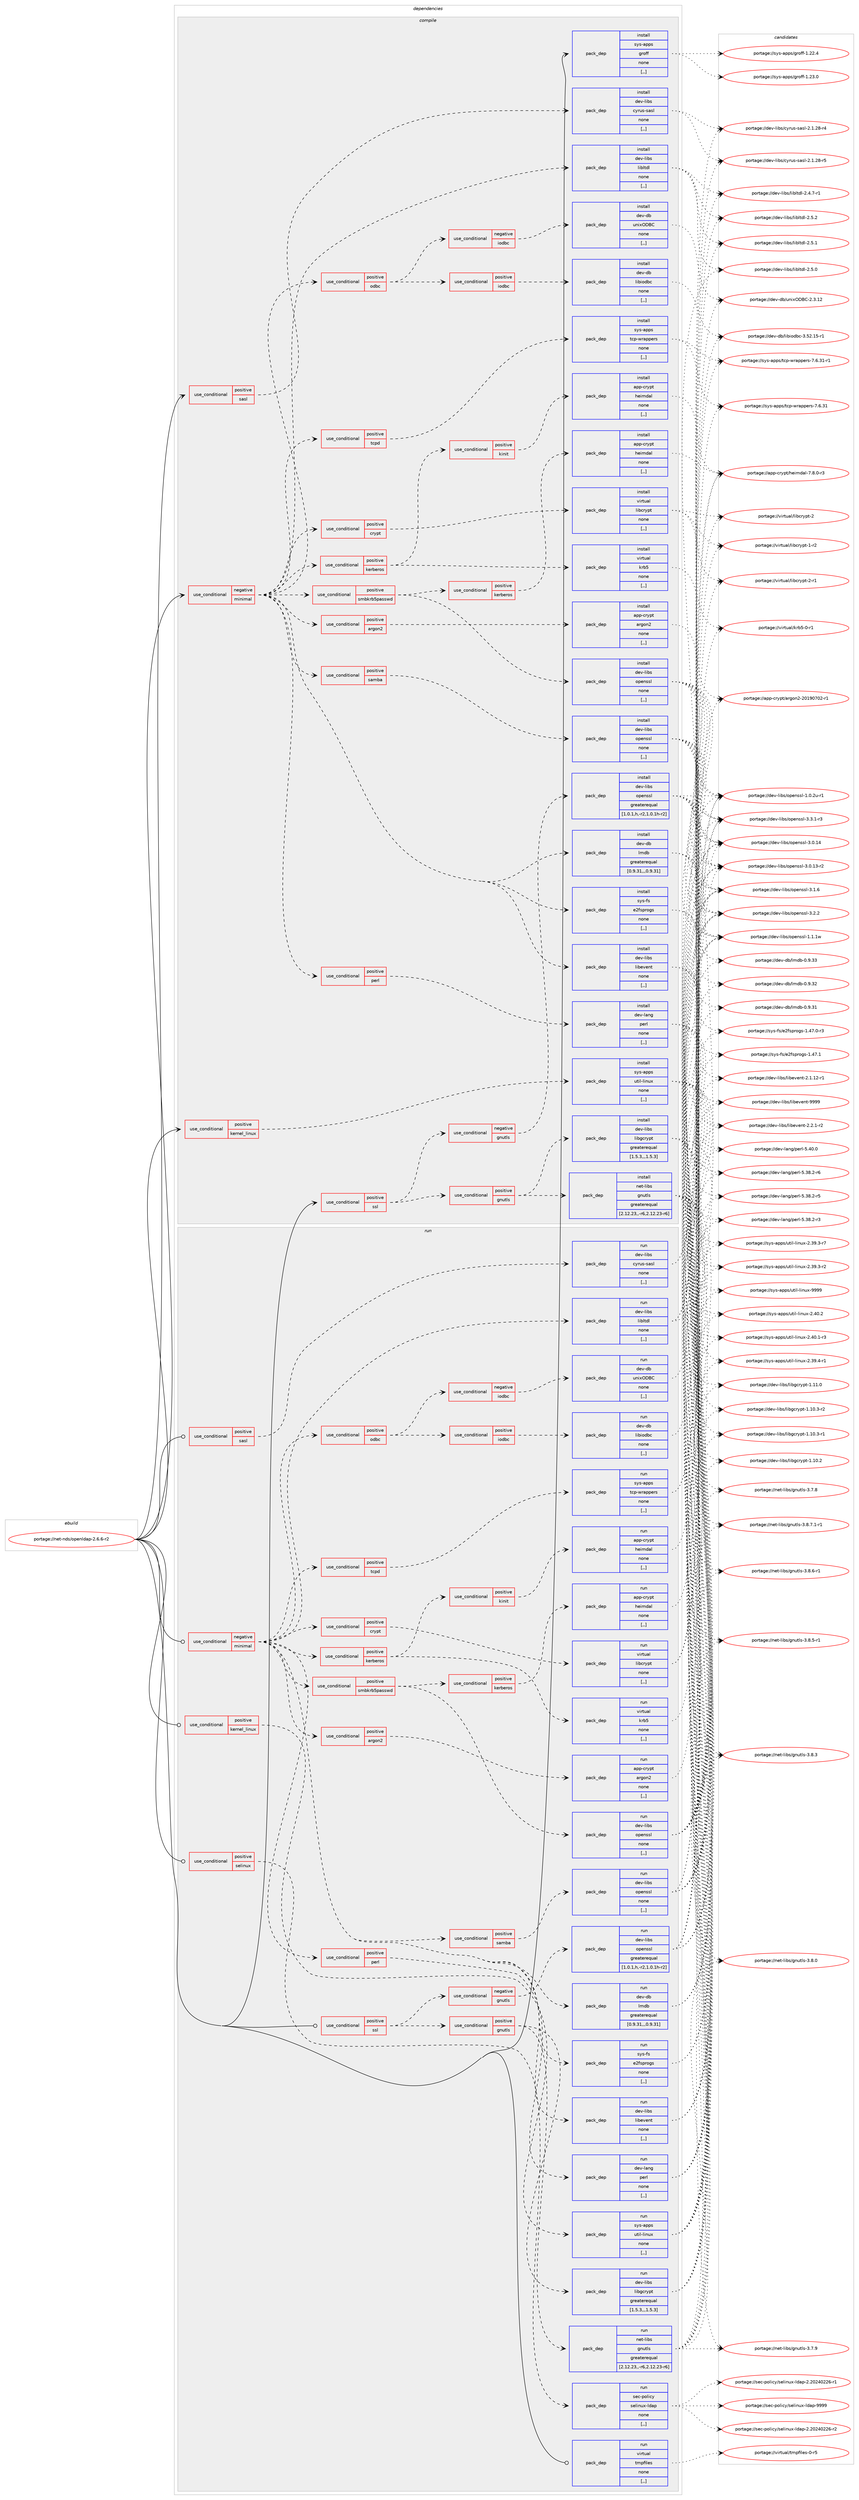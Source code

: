 digraph prolog {

# *************
# Graph options
# *************

newrank=true;
concentrate=true;
compound=true;
graph [rankdir=LR,fontname=Helvetica,fontsize=10,ranksep=1.5];#, ranksep=2.5, nodesep=0.2];
edge  [arrowhead=vee];
node  [fontname=Helvetica,fontsize=10];

# **********
# The ebuild
# **********

subgraph cluster_leftcol {
color=gray;
label=<<i>ebuild</i>>;
id [label="portage://net-nds/openldap-2.6.6-r2", color=red, width=4, href="../net-nds/openldap-2.6.6-r2.svg"];
}

# ****************
# The dependencies
# ****************

subgraph cluster_midcol {
color=gray;
label=<<i>dependencies</i>>;
subgraph cluster_compile {
fillcolor="#eeeeee";
style=filled;
label=<<i>compile</i>>;
subgraph cond4728 {
dependency12329 [label=<<TABLE BORDER="0" CELLBORDER="1" CELLSPACING="0" CELLPADDING="4"><TR><TD ROWSPAN="3" CELLPADDING="10">use_conditional</TD></TR><TR><TD>negative</TD></TR><TR><TD>minimal</TD></TR></TABLE>>, shape=none, color=red];
subgraph pack7561 {
dependency12330 [label=<<TABLE BORDER="0" CELLBORDER="1" CELLSPACING="0" CELLPADDING="4" WIDTH="220"><TR><TD ROWSPAN="6" CELLPADDING="30">pack_dep</TD></TR><TR><TD WIDTH="110">install</TD></TR><TR><TD>dev-libs</TD></TR><TR><TD>libevent</TD></TR><TR><TD>none</TD></TR><TR><TD>[,,]</TD></TR></TABLE>>, shape=none, color=blue];
}
dependency12329:e -> dependency12330:w [weight=20,style="dashed",arrowhead="vee"];
subgraph pack7562 {
dependency12331 [label=<<TABLE BORDER="0" CELLBORDER="1" CELLSPACING="0" CELLPADDING="4" WIDTH="220"><TR><TD ROWSPAN="6" CELLPADDING="30">pack_dep</TD></TR><TR><TD WIDTH="110">install</TD></TR><TR><TD>dev-libs</TD></TR><TR><TD>libltdl</TD></TR><TR><TD>none</TD></TR><TR><TD>[,,]</TD></TR></TABLE>>, shape=none, color=blue];
}
dependency12329:e -> dependency12331:w [weight=20,style="dashed",arrowhead="vee"];
subgraph pack7563 {
dependency12332 [label=<<TABLE BORDER="0" CELLBORDER="1" CELLSPACING="0" CELLPADDING="4" WIDTH="220"><TR><TD ROWSPAN="6" CELLPADDING="30">pack_dep</TD></TR><TR><TD WIDTH="110">install</TD></TR><TR><TD>sys-fs</TD></TR><TR><TD>e2fsprogs</TD></TR><TR><TD>none</TD></TR><TR><TD>[,,]</TD></TR></TABLE>>, shape=none, color=blue];
}
dependency12329:e -> dependency12332:w [weight=20,style="dashed",arrowhead="vee"];
subgraph pack7564 {
dependency12333 [label=<<TABLE BORDER="0" CELLBORDER="1" CELLSPACING="0" CELLPADDING="4" WIDTH="220"><TR><TD ROWSPAN="6" CELLPADDING="30">pack_dep</TD></TR><TR><TD WIDTH="110">install</TD></TR><TR><TD>dev-db</TD></TR><TR><TD>lmdb</TD></TR><TR><TD>greaterequal</TD></TR><TR><TD>[0.9.31,,,0.9.31]</TD></TR></TABLE>>, shape=none, color=blue];
}
dependency12329:e -> dependency12333:w [weight=20,style="dashed",arrowhead="vee"];
subgraph cond4729 {
dependency12334 [label=<<TABLE BORDER="0" CELLBORDER="1" CELLSPACING="0" CELLPADDING="4"><TR><TD ROWSPAN="3" CELLPADDING="10">use_conditional</TD></TR><TR><TD>positive</TD></TR><TR><TD>argon2</TD></TR></TABLE>>, shape=none, color=red];
subgraph pack7565 {
dependency12335 [label=<<TABLE BORDER="0" CELLBORDER="1" CELLSPACING="0" CELLPADDING="4" WIDTH="220"><TR><TD ROWSPAN="6" CELLPADDING="30">pack_dep</TD></TR><TR><TD WIDTH="110">install</TD></TR><TR><TD>app-crypt</TD></TR><TR><TD>argon2</TD></TR><TR><TD>none</TD></TR><TR><TD>[,,]</TD></TR></TABLE>>, shape=none, color=blue];
}
dependency12334:e -> dependency12335:w [weight=20,style="dashed",arrowhead="vee"];
}
dependency12329:e -> dependency12334:w [weight=20,style="dashed",arrowhead="vee"];
subgraph cond4730 {
dependency12336 [label=<<TABLE BORDER="0" CELLBORDER="1" CELLSPACING="0" CELLPADDING="4"><TR><TD ROWSPAN="3" CELLPADDING="10">use_conditional</TD></TR><TR><TD>positive</TD></TR><TR><TD>crypt</TD></TR></TABLE>>, shape=none, color=red];
subgraph pack7566 {
dependency12337 [label=<<TABLE BORDER="0" CELLBORDER="1" CELLSPACING="0" CELLPADDING="4" WIDTH="220"><TR><TD ROWSPAN="6" CELLPADDING="30">pack_dep</TD></TR><TR><TD WIDTH="110">install</TD></TR><TR><TD>virtual</TD></TR><TR><TD>libcrypt</TD></TR><TR><TD>none</TD></TR><TR><TD>[,,]</TD></TR></TABLE>>, shape=none, color=blue];
}
dependency12336:e -> dependency12337:w [weight=20,style="dashed",arrowhead="vee"];
}
dependency12329:e -> dependency12336:w [weight=20,style="dashed",arrowhead="vee"];
subgraph cond4731 {
dependency12338 [label=<<TABLE BORDER="0" CELLBORDER="1" CELLSPACING="0" CELLPADDING="4"><TR><TD ROWSPAN="3" CELLPADDING="10">use_conditional</TD></TR><TR><TD>positive</TD></TR><TR><TD>tcpd</TD></TR></TABLE>>, shape=none, color=red];
subgraph pack7567 {
dependency12339 [label=<<TABLE BORDER="0" CELLBORDER="1" CELLSPACING="0" CELLPADDING="4" WIDTH="220"><TR><TD ROWSPAN="6" CELLPADDING="30">pack_dep</TD></TR><TR><TD WIDTH="110">install</TD></TR><TR><TD>sys-apps</TD></TR><TR><TD>tcp-wrappers</TD></TR><TR><TD>none</TD></TR><TR><TD>[,,]</TD></TR></TABLE>>, shape=none, color=blue];
}
dependency12338:e -> dependency12339:w [weight=20,style="dashed",arrowhead="vee"];
}
dependency12329:e -> dependency12338:w [weight=20,style="dashed",arrowhead="vee"];
subgraph cond4732 {
dependency12340 [label=<<TABLE BORDER="0" CELLBORDER="1" CELLSPACING="0" CELLPADDING="4"><TR><TD ROWSPAN="3" CELLPADDING="10">use_conditional</TD></TR><TR><TD>positive</TD></TR><TR><TD>odbc</TD></TR></TABLE>>, shape=none, color=red];
subgraph cond4733 {
dependency12341 [label=<<TABLE BORDER="0" CELLBORDER="1" CELLSPACING="0" CELLPADDING="4"><TR><TD ROWSPAN="3" CELLPADDING="10">use_conditional</TD></TR><TR><TD>negative</TD></TR><TR><TD>iodbc</TD></TR></TABLE>>, shape=none, color=red];
subgraph pack7568 {
dependency12342 [label=<<TABLE BORDER="0" CELLBORDER="1" CELLSPACING="0" CELLPADDING="4" WIDTH="220"><TR><TD ROWSPAN="6" CELLPADDING="30">pack_dep</TD></TR><TR><TD WIDTH="110">install</TD></TR><TR><TD>dev-db</TD></TR><TR><TD>unixODBC</TD></TR><TR><TD>none</TD></TR><TR><TD>[,,]</TD></TR></TABLE>>, shape=none, color=blue];
}
dependency12341:e -> dependency12342:w [weight=20,style="dashed",arrowhead="vee"];
}
dependency12340:e -> dependency12341:w [weight=20,style="dashed",arrowhead="vee"];
subgraph cond4734 {
dependency12343 [label=<<TABLE BORDER="0" CELLBORDER="1" CELLSPACING="0" CELLPADDING="4"><TR><TD ROWSPAN="3" CELLPADDING="10">use_conditional</TD></TR><TR><TD>positive</TD></TR><TR><TD>iodbc</TD></TR></TABLE>>, shape=none, color=red];
subgraph pack7569 {
dependency12344 [label=<<TABLE BORDER="0" CELLBORDER="1" CELLSPACING="0" CELLPADDING="4" WIDTH="220"><TR><TD ROWSPAN="6" CELLPADDING="30">pack_dep</TD></TR><TR><TD WIDTH="110">install</TD></TR><TR><TD>dev-db</TD></TR><TR><TD>libiodbc</TD></TR><TR><TD>none</TD></TR><TR><TD>[,,]</TD></TR></TABLE>>, shape=none, color=blue];
}
dependency12343:e -> dependency12344:w [weight=20,style="dashed",arrowhead="vee"];
}
dependency12340:e -> dependency12343:w [weight=20,style="dashed",arrowhead="vee"];
}
dependency12329:e -> dependency12340:w [weight=20,style="dashed",arrowhead="vee"];
subgraph cond4735 {
dependency12345 [label=<<TABLE BORDER="0" CELLBORDER="1" CELLSPACING="0" CELLPADDING="4"><TR><TD ROWSPAN="3" CELLPADDING="10">use_conditional</TD></TR><TR><TD>positive</TD></TR><TR><TD>perl</TD></TR></TABLE>>, shape=none, color=red];
subgraph pack7570 {
dependency12346 [label=<<TABLE BORDER="0" CELLBORDER="1" CELLSPACING="0" CELLPADDING="4" WIDTH="220"><TR><TD ROWSPAN="6" CELLPADDING="30">pack_dep</TD></TR><TR><TD WIDTH="110">install</TD></TR><TR><TD>dev-lang</TD></TR><TR><TD>perl</TD></TR><TR><TD>none</TD></TR><TR><TD>[,,]</TD></TR></TABLE>>, shape=none, color=blue];
}
dependency12345:e -> dependency12346:w [weight=20,style="dashed",arrowhead="vee"];
}
dependency12329:e -> dependency12345:w [weight=20,style="dashed",arrowhead="vee"];
subgraph cond4736 {
dependency12347 [label=<<TABLE BORDER="0" CELLBORDER="1" CELLSPACING="0" CELLPADDING="4"><TR><TD ROWSPAN="3" CELLPADDING="10">use_conditional</TD></TR><TR><TD>positive</TD></TR><TR><TD>samba</TD></TR></TABLE>>, shape=none, color=red];
subgraph pack7571 {
dependency12348 [label=<<TABLE BORDER="0" CELLBORDER="1" CELLSPACING="0" CELLPADDING="4" WIDTH="220"><TR><TD ROWSPAN="6" CELLPADDING="30">pack_dep</TD></TR><TR><TD WIDTH="110">install</TD></TR><TR><TD>dev-libs</TD></TR><TR><TD>openssl</TD></TR><TR><TD>none</TD></TR><TR><TD>[,,]</TD></TR></TABLE>>, shape=none, color=blue];
}
dependency12347:e -> dependency12348:w [weight=20,style="dashed",arrowhead="vee"];
}
dependency12329:e -> dependency12347:w [weight=20,style="dashed",arrowhead="vee"];
subgraph cond4737 {
dependency12349 [label=<<TABLE BORDER="0" CELLBORDER="1" CELLSPACING="0" CELLPADDING="4"><TR><TD ROWSPAN="3" CELLPADDING="10">use_conditional</TD></TR><TR><TD>positive</TD></TR><TR><TD>smbkrb5passwd</TD></TR></TABLE>>, shape=none, color=red];
subgraph pack7572 {
dependency12350 [label=<<TABLE BORDER="0" CELLBORDER="1" CELLSPACING="0" CELLPADDING="4" WIDTH="220"><TR><TD ROWSPAN="6" CELLPADDING="30">pack_dep</TD></TR><TR><TD WIDTH="110">install</TD></TR><TR><TD>dev-libs</TD></TR><TR><TD>openssl</TD></TR><TR><TD>none</TD></TR><TR><TD>[,,]</TD></TR></TABLE>>, shape=none, color=blue];
}
dependency12349:e -> dependency12350:w [weight=20,style="dashed",arrowhead="vee"];
subgraph cond4738 {
dependency12351 [label=<<TABLE BORDER="0" CELLBORDER="1" CELLSPACING="0" CELLPADDING="4"><TR><TD ROWSPAN="3" CELLPADDING="10">use_conditional</TD></TR><TR><TD>positive</TD></TR><TR><TD>kerberos</TD></TR></TABLE>>, shape=none, color=red];
subgraph pack7573 {
dependency12352 [label=<<TABLE BORDER="0" CELLBORDER="1" CELLSPACING="0" CELLPADDING="4" WIDTH="220"><TR><TD ROWSPAN="6" CELLPADDING="30">pack_dep</TD></TR><TR><TD WIDTH="110">install</TD></TR><TR><TD>app-crypt</TD></TR><TR><TD>heimdal</TD></TR><TR><TD>none</TD></TR><TR><TD>[,,]</TD></TR></TABLE>>, shape=none, color=blue];
}
dependency12351:e -> dependency12352:w [weight=20,style="dashed",arrowhead="vee"];
}
dependency12349:e -> dependency12351:w [weight=20,style="dashed",arrowhead="vee"];
}
dependency12329:e -> dependency12349:w [weight=20,style="dashed",arrowhead="vee"];
subgraph cond4739 {
dependency12353 [label=<<TABLE BORDER="0" CELLBORDER="1" CELLSPACING="0" CELLPADDING="4"><TR><TD ROWSPAN="3" CELLPADDING="10">use_conditional</TD></TR><TR><TD>positive</TD></TR><TR><TD>kerberos</TD></TR></TABLE>>, shape=none, color=red];
subgraph pack7574 {
dependency12354 [label=<<TABLE BORDER="0" CELLBORDER="1" CELLSPACING="0" CELLPADDING="4" WIDTH="220"><TR><TD ROWSPAN="6" CELLPADDING="30">pack_dep</TD></TR><TR><TD WIDTH="110">install</TD></TR><TR><TD>virtual</TD></TR><TR><TD>krb5</TD></TR><TR><TD>none</TD></TR><TR><TD>[,,]</TD></TR></TABLE>>, shape=none, color=blue];
}
dependency12353:e -> dependency12354:w [weight=20,style="dashed",arrowhead="vee"];
subgraph cond4740 {
dependency12355 [label=<<TABLE BORDER="0" CELLBORDER="1" CELLSPACING="0" CELLPADDING="4"><TR><TD ROWSPAN="3" CELLPADDING="10">use_conditional</TD></TR><TR><TD>positive</TD></TR><TR><TD>kinit</TD></TR></TABLE>>, shape=none, color=red];
subgraph pack7575 {
dependency12356 [label=<<TABLE BORDER="0" CELLBORDER="1" CELLSPACING="0" CELLPADDING="4" WIDTH="220"><TR><TD ROWSPAN="6" CELLPADDING="30">pack_dep</TD></TR><TR><TD WIDTH="110">install</TD></TR><TR><TD>app-crypt</TD></TR><TR><TD>heimdal</TD></TR><TR><TD>none</TD></TR><TR><TD>[,,]</TD></TR></TABLE>>, shape=none, color=blue];
}
dependency12355:e -> dependency12356:w [weight=20,style="dashed",arrowhead="vee"];
}
dependency12353:e -> dependency12355:w [weight=20,style="dashed",arrowhead="vee"];
}
dependency12329:e -> dependency12353:w [weight=20,style="dashed",arrowhead="vee"];
}
id:e -> dependency12329:w [weight=20,style="solid",arrowhead="vee"];
subgraph cond4741 {
dependency12357 [label=<<TABLE BORDER="0" CELLBORDER="1" CELLSPACING="0" CELLPADDING="4"><TR><TD ROWSPAN="3" CELLPADDING="10">use_conditional</TD></TR><TR><TD>positive</TD></TR><TR><TD>kernel_linux</TD></TR></TABLE>>, shape=none, color=red];
subgraph pack7576 {
dependency12358 [label=<<TABLE BORDER="0" CELLBORDER="1" CELLSPACING="0" CELLPADDING="4" WIDTH="220"><TR><TD ROWSPAN="6" CELLPADDING="30">pack_dep</TD></TR><TR><TD WIDTH="110">install</TD></TR><TR><TD>sys-apps</TD></TR><TR><TD>util-linux</TD></TR><TR><TD>none</TD></TR><TR><TD>[,,]</TD></TR></TABLE>>, shape=none, color=blue];
}
dependency12357:e -> dependency12358:w [weight=20,style="dashed",arrowhead="vee"];
}
id:e -> dependency12357:w [weight=20,style="solid",arrowhead="vee"];
subgraph cond4742 {
dependency12359 [label=<<TABLE BORDER="0" CELLBORDER="1" CELLSPACING="0" CELLPADDING="4"><TR><TD ROWSPAN="3" CELLPADDING="10">use_conditional</TD></TR><TR><TD>positive</TD></TR><TR><TD>sasl</TD></TR></TABLE>>, shape=none, color=red];
subgraph pack7577 {
dependency12360 [label=<<TABLE BORDER="0" CELLBORDER="1" CELLSPACING="0" CELLPADDING="4" WIDTH="220"><TR><TD ROWSPAN="6" CELLPADDING="30">pack_dep</TD></TR><TR><TD WIDTH="110">install</TD></TR><TR><TD>dev-libs</TD></TR><TR><TD>cyrus-sasl</TD></TR><TR><TD>none</TD></TR><TR><TD>[,,]</TD></TR></TABLE>>, shape=none, color=blue];
}
dependency12359:e -> dependency12360:w [weight=20,style="dashed",arrowhead="vee"];
}
id:e -> dependency12359:w [weight=20,style="solid",arrowhead="vee"];
subgraph cond4743 {
dependency12361 [label=<<TABLE BORDER="0" CELLBORDER="1" CELLSPACING="0" CELLPADDING="4"><TR><TD ROWSPAN="3" CELLPADDING="10">use_conditional</TD></TR><TR><TD>positive</TD></TR><TR><TD>ssl</TD></TR></TABLE>>, shape=none, color=red];
subgraph cond4744 {
dependency12362 [label=<<TABLE BORDER="0" CELLBORDER="1" CELLSPACING="0" CELLPADDING="4"><TR><TD ROWSPAN="3" CELLPADDING="10">use_conditional</TD></TR><TR><TD>negative</TD></TR><TR><TD>gnutls</TD></TR></TABLE>>, shape=none, color=red];
subgraph pack7578 {
dependency12363 [label=<<TABLE BORDER="0" CELLBORDER="1" CELLSPACING="0" CELLPADDING="4" WIDTH="220"><TR><TD ROWSPAN="6" CELLPADDING="30">pack_dep</TD></TR><TR><TD WIDTH="110">install</TD></TR><TR><TD>dev-libs</TD></TR><TR><TD>openssl</TD></TR><TR><TD>greaterequal</TD></TR><TR><TD>[1.0.1,h,-r2,1.0.1h-r2]</TD></TR></TABLE>>, shape=none, color=blue];
}
dependency12362:e -> dependency12363:w [weight=20,style="dashed",arrowhead="vee"];
}
dependency12361:e -> dependency12362:w [weight=20,style="dashed",arrowhead="vee"];
subgraph cond4745 {
dependency12364 [label=<<TABLE BORDER="0" CELLBORDER="1" CELLSPACING="0" CELLPADDING="4"><TR><TD ROWSPAN="3" CELLPADDING="10">use_conditional</TD></TR><TR><TD>positive</TD></TR><TR><TD>gnutls</TD></TR></TABLE>>, shape=none, color=red];
subgraph pack7579 {
dependency12365 [label=<<TABLE BORDER="0" CELLBORDER="1" CELLSPACING="0" CELLPADDING="4" WIDTH="220"><TR><TD ROWSPAN="6" CELLPADDING="30">pack_dep</TD></TR><TR><TD WIDTH="110">install</TD></TR><TR><TD>net-libs</TD></TR><TR><TD>gnutls</TD></TR><TR><TD>greaterequal</TD></TR><TR><TD>[2.12.23,,-r6,2.12.23-r6]</TD></TR></TABLE>>, shape=none, color=blue];
}
dependency12364:e -> dependency12365:w [weight=20,style="dashed",arrowhead="vee"];
subgraph pack7580 {
dependency12366 [label=<<TABLE BORDER="0" CELLBORDER="1" CELLSPACING="0" CELLPADDING="4" WIDTH="220"><TR><TD ROWSPAN="6" CELLPADDING="30">pack_dep</TD></TR><TR><TD WIDTH="110">install</TD></TR><TR><TD>dev-libs</TD></TR><TR><TD>libgcrypt</TD></TR><TR><TD>greaterequal</TD></TR><TR><TD>[1.5.3,,,1.5.3]</TD></TR></TABLE>>, shape=none, color=blue];
}
dependency12364:e -> dependency12366:w [weight=20,style="dashed",arrowhead="vee"];
}
dependency12361:e -> dependency12364:w [weight=20,style="dashed",arrowhead="vee"];
}
id:e -> dependency12361:w [weight=20,style="solid",arrowhead="vee"];
subgraph pack7581 {
dependency12367 [label=<<TABLE BORDER="0" CELLBORDER="1" CELLSPACING="0" CELLPADDING="4" WIDTH="220"><TR><TD ROWSPAN="6" CELLPADDING="30">pack_dep</TD></TR><TR><TD WIDTH="110">install</TD></TR><TR><TD>sys-apps</TD></TR><TR><TD>groff</TD></TR><TR><TD>none</TD></TR><TR><TD>[,,]</TD></TR></TABLE>>, shape=none, color=blue];
}
id:e -> dependency12367:w [weight=20,style="solid",arrowhead="vee"];
}
subgraph cluster_compileandrun {
fillcolor="#eeeeee";
style=filled;
label=<<i>compile and run</i>>;
}
subgraph cluster_run {
fillcolor="#eeeeee";
style=filled;
label=<<i>run</i>>;
subgraph cond4746 {
dependency12368 [label=<<TABLE BORDER="0" CELLBORDER="1" CELLSPACING="0" CELLPADDING="4"><TR><TD ROWSPAN="3" CELLPADDING="10">use_conditional</TD></TR><TR><TD>negative</TD></TR><TR><TD>minimal</TD></TR></TABLE>>, shape=none, color=red];
subgraph pack7582 {
dependency12369 [label=<<TABLE BORDER="0" CELLBORDER="1" CELLSPACING="0" CELLPADDING="4" WIDTH="220"><TR><TD ROWSPAN="6" CELLPADDING="30">pack_dep</TD></TR><TR><TD WIDTH="110">run</TD></TR><TR><TD>dev-libs</TD></TR><TR><TD>libevent</TD></TR><TR><TD>none</TD></TR><TR><TD>[,,]</TD></TR></TABLE>>, shape=none, color=blue];
}
dependency12368:e -> dependency12369:w [weight=20,style="dashed",arrowhead="vee"];
subgraph pack7583 {
dependency12370 [label=<<TABLE BORDER="0" CELLBORDER="1" CELLSPACING="0" CELLPADDING="4" WIDTH="220"><TR><TD ROWSPAN="6" CELLPADDING="30">pack_dep</TD></TR><TR><TD WIDTH="110">run</TD></TR><TR><TD>dev-libs</TD></TR><TR><TD>libltdl</TD></TR><TR><TD>none</TD></TR><TR><TD>[,,]</TD></TR></TABLE>>, shape=none, color=blue];
}
dependency12368:e -> dependency12370:w [weight=20,style="dashed",arrowhead="vee"];
subgraph pack7584 {
dependency12371 [label=<<TABLE BORDER="0" CELLBORDER="1" CELLSPACING="0" CELLPADDING="4" WIDTH="220"><TR><TD ROWSPAN="6" CELLPADDING="30">pack_dep</TD></TR><TR><TD WIDTH="110">run</TD></TR><TR><TD>sys-fs</TD></TR><TR><TD>e2fsprogs</TD></TR><TR><TD>none</TD></TR><TR><TD>[,,]</TD></TR></TABLE>>, shape=none, color=blue];
}
dependency12368:e -> dependency12371:w [weight=20,style="dashed",arrowhead="vee"];
subgraph pack7585 {
dependency12372 [label=<<TABLE BORDER="0" CELLBORDER="1" CELLSPACING="0" CELLPADDING="4" WIDTH="220"><TR><TD ROWSPAN="6" CELLPADDING="30">pack_dep</TD></TR><TR><TD WIDTH="110">run</TD></TR><TR><TD>dev-db</TD></TR><TR><TD>lmdb</TD></TR><TR><TD>greaterequal</TD></TR><TR><TD>[0.9.31,,,0.9.31]</TD></TR></TABLE>>, shape=none, color=blue];
}
dependency12368:e -> dependency12372:w [weight=20,style="dashed",arrowhead="vee"];
subgraph cond4747 {
dependency12373 [label=<<TABLE BORDER="0" CELLBORDER="1" CELLSPACING="0" CELLPADDING="4"><TR><TD ROWSPAN="3" CELLPADDING="10">use_conditional</TD></TR><TR><TD>positive</TD></TR><TR><TD>argon2</TD></TR></TABLE>>, shape=none, color=red];
subgraph pack7586 {
dependency12374 [label=<<TABLE BORDER="0" CELLBORDER="1" CELLSPACING="0" CELLPADDING="4" WIDTH="220"><TR><TD ROWSPAN="6" CELLPADDING="30">pack_dep</TD></TR><TR><TD WIDTH="110">run</TD></TR><TR><TD>app-crypt</TD></TR><TR><TD>argon2</TD></TR><TR><TD>none</TD></TR><TR><TD>[,,]</TD></TR></TABLE>>, shape=none, color=blue];
}
dependency12373:e -> dependency12374:w [weight=20,style="dashed",arrowhead="vee"];
}
dependency12368:e -> dependency12373:w [weight=20,style="dashed",arrowhead="vee"];
subgraph cond4748 {
dependency12375 [label=<<TABLE BORDER="0" CELLBORDER="1" CELLSPACING="0" CELLPADDING="4"><TR><TD ROWSPAN="3" CELLPADDING="10">use_conditional</TD></TR><TR><TD>positive</TD></TR><TR><TD>crypt</TD></TR></TABLE>>, shape=none, color=red];
subgraph pack7587 {
dependency12376 [label=<<TABLE BORDER="0" CELLBORDER="1" CELLSPACING="0" CELLPADDING="4" WIDTH="220"><TR><TD ROWSPAN="6" CELLPADDING="30">pack_dep</TD></TR><TR><TD WIDTH="110">run</TD></TR><TR><TD>virtual</TD></TR><TR><TD>libcrypt</TD></TR><TR><TD>none</TD></TR><TR><TD>[,,]</TD></TR></TABLE>>, shape=none, color=blue];
}
dependency12375:e -> dependency12376:w [weight=20,style="dashed",arrowhead="vee"];
}
dependency12368:e -> dependency12375:w [weight=20,style="dashed",arrowhead="vee"];
subgraph cond4749 {
dependency12377 [label=<<TABLE BORDER="0" CELLBORDER="1" CELLSPACING="0" CELLPADDING="4"><TR><TD ROWSPAN="3" CELLPADDING="10">use_conditional</TD></TR><TR><TD>positive</TD></TR><TR><TD>tcpd</TD></TR></TABLE>>, shape=none, color=red];
subgraph pack7588 {
dependency12378 [label=<<TABLE BORDER="0" CELLBORDER="1" CELLSPACING="0" CELLPADDING="4" WIDTH="220"><TR><TD ROWSPAN="6" CELLPADDING="30">pack_dep</TD></TR><TR><TD WIDTH="110">run</TD></TR><TR><TD>sys-apps</TD></TR><TR><TD>tcp-wrappers</TD></TR><TR><TD>none</TD></TR><TR><TD>[,,]</TD></TR></TABLE>>, shape=none, color=blue];
}
dependency12377:e -> dependency12378:w [weight=20,style="dashed",arrowhead="vee"];
}
dependency12368:e -> dependency12377:w [weight=20,style="dashed",arrowhead="vee"];
subgraph cond4750 {
dependency12379 [label=<<TABLE BORDER="0" CELLBORDER="1" CELLSPACING="0" CELLPADDING="4"><TR><TD ROWSPAN="3" CELLPADDING="10">use_conditional</TD></TR><TR><TD>positive</TD></TR><TR><TD>odbc</TD></TR></TABLE>>, shape=none, color=red];
subgraph cond4751 {
dependency12380 [label=<<TABLE BORDER="0" CELLBORDER="1" CELLSPACING="0" CELLPADDING="4"><TR><TD ROWSPAN="3" CELLPADDING="10">use_conditional</TD></TR><TR><TD>negative</TD></TR><TR><TD>iodbc</TD></TR></TABLE>>, shape=none, color=red];
subgraph pack7589 {
dependency12381 [label=<<TABLE BORDER="0" CELLBORDER="1" CELLSPACING="0" CELLPADDING="4" WIDTH="220"><TR><TD ROWSPAN="6" CELLPADDING="30">pack_dep</TD></TR><TR><TD WIDTH="110">run</TD></TR><TR><TD>dev-db</TD></TR><TR><TD>unixODBC</TD></TR><TR><TD>none</TD></TR><TR><TD>[,,]</TD></TR></TABLE>>, shape=none, color=blue];
}
dependency12380:e -> dependency12381:w [weight=20,style="dashed",arrowhead="vee"];
}
dependency12379:e -> dependency12380:w [weight=20,style="dashed",arrowhead="vee"];
subgraph cond4752 {
dependency12382 [label=<<TABLE BORDER="0" CELLBORDER="1" CELLSPACING="0" CELLPADDING="4"><TR><TD ROWSPAN="3" CELLPADDING="10">use_conditional</TD></TR><TR><TD>positive</TD></TR><TR><TD>iodbc</TD></TR></TABLE>>, shape=none, color=red];
subgraph pack7590 {
dependency12383 [label=<<TABLE BORDER="0" CELLBORDER="1" CELLSPACING="0" CELLPADDING="4" WIDTH="220"><TR><TD ROWSPAN="6" CELLPADDING="30">pack_dep</TD></TR><TR><TD WIDTH="110">run</TD></TR><TR><TD>dev-db</TD></TR><TR><TD>libiodbc</TD></TR><TR><TD>none</TD></TR><TR><TD>[,,]</TD></TR></TABLE>>, shape=none, color=blue];
}
dependency12382:e -> dependency12383:w [weight=20,style="dashed",arrowhead="vee"];
}
dependency12379:e -> dependency12382:w [weight=20,style="dashed",arrowhead="vee"];
}
dependency12368:e -> dependency12379:w [weight=20,style="dashed",arrowhead="vee"];
subgraph cond4753 {
dependency12384 [label=<<TABLE BORDER="0" CELLBORDER="1" CELLSPACING="0" CELLPADDING="4"><TR><TD ROWSPAN="3" CELLPADDING="10">use_conditional</TD></TR><TR><TD>positive</TD></TR><TR><TD>perl</TD></TR></TABLE>>, shape=none, color=red];
subgraph pack7591 {
dependency12385 [label=<<TABLE BORDER="0" CELLBORDER="1" CELLSPACING="0" CELLPADDING="4" WIDTH="220"><TR><TD ROWSPAN="6" CELLPADDING="30">pack_dep</TD></TR><TR><TD WIDTH="110">run</TD></TR><TR><TD>dev-lang</TD></TR><TR><TD>perl</TD></TR><TR><TD>none</TD></TR><TR><TD>[,,]</TD></TR></TABLE>>, shape=none, color=blue];
}
dependency12384:e -> dependency12385:w [weight=20,style="dashed",arrowhead="vee"];
}
dependency12368:e -> dependency12384:w [weight=20,style="dashed",arrowhead="vee"];
subgraph cond4754 {
dependency12386 [label=<<TABLE BORDER="0" CELLBORDER="1" CELLSPACING="0" CELLPADDING="4"><TR><TD ROWSPAN="3" CELLPADDING="10">use_conditional</TD></TR><TR><TD>positive</TD></TR><TR><TD>samba</TD></TR></TABLE>>, shape=none, color=red];
subgraph pack7592 {
dependency12387 [label=<<TABLE BORDER="0" CELLBORDER="1" CELLSPACING="0" CELLPADDING="4" WIDTH="220"><TR><TD ROWSPAN="6" CELLPADDING="30">pack_dep</TD></TR><TR><TD WIDTH="110">run</TD></TR><TR><TD>dev-libs</TD></TR><TR><TD>openssl</TD></TR><TR><TD>none</TD></TR><TR><TD>[,,]</TD></TR></TABLE>>, shape=none, color=blue];
}
dependency12386:e -> dependency12387:w [weight=20,style="dashed",arrowhead="vee"];
}
dependency12368:e -> dependency12386:w [weight=20,style="dashed",arrowhead="vee"];
subgraph cond4755 {
dependency12388 [label=<<TABLE BORDER="0" CELLBORDER="1" CELLSPACING="0" CELLPADDING="4"><TR><TD ROWSPAN="3" CELLPADDING="10">use_conditional</TD></TR><TR><TD>positive</TD></TR><TR><TD>smbkrb5passwd</TD></TR></TABLE>>, shape=none, color=red];
subgraph pack7593 {
dependency12389 [label=<<TABLE BORDER="0" CELLBORDER="1" CELLSPACING="0" CELLPADDING="4" WIDTH="220"><TR><TD ROWSPAN="6" CELLPADDING="30">pack_dep</TD></TR><TR><TD WIDTH="110">run</TD></TR><TR><TD>dev-libs</TD></TR><TR><TD>openssl</TD></TR><TR><TD>none</TD></TR><TR><TD>[,,]</TD></TR></TABLE>>, shape=none, color=blue];
}
dependency12388:e -> dependency12389:w [weight=20,style="dashed",arrowhead="vee"];
subgraph cond4756 {
dependency12390 [label=<<TABLE BORDER="0" CELLBORDER="1" CELLSPACING="0" CELLPADDING="4"><TR><TD ROWSPAN="3" CELLPADDING="10">use_conditional</TD></TR><TR><TD>positive</TD></TR><TR><TD>kerberos</TD></TR></TABLE>>, shape=none, color=red];
subgraph pack7594 {
dependency12391 [label=<<TABLE BORDER="0" CELLBORDER="1" CELLSPACING="0" CELLPADDING="4" WIDTH="220"><TR><TD ROWSPAN="6" CELLPADDING="30">pack_dep</TD></TR><TR><TD WIDTH="110">run</TD></TR><TR><TD>app-crypt</TD></TR><TR><TD>heimdal</TD></TR><TR><TD>none</TD></TR><TR><TD>[,,]</TD></TR></TABLE>>, shape=none, color=blue];
}
dependency12390:e -> dependency12391:w [weight=20,style="dashed",arrowhead="vee"];
}
dependency12388:e -> dependency12390:w [weight=20,style="dashed",arrowhead="vee"];
}
dependency12368:e -> dependency12388:w [weight=20,style="dashed",arrowhead="vee"];
subgraph cond4757 {
dependency12392 [label=<<TABLE BORDER="0" CELLBORDER="1" CELLSPACING="0" CELLPADDING="4"><TR><TD ROWSPAN="3" CELLPADDING="10">use_conditional</TD></TR><TR><TD>positive</TD></TR><TR><TD>kerberos</TD></TR></TABLE>>, shape=none, color=red];
subgraph pack7595 {
dependency12393 [label=<<TABLE BORDER="0" CELLBORDER="1" CELLSPACING="0" CELLPADDING="4" WIDTH="220"><TR><TD ROWSPAN="6" CELLPADDING="30">pack_dep</TD></TR><TR><TD WIDTH="110">run</TD></TR><TR><TD>virtual</TD></TR><TR><TD>krb5</TD></TR><TR><TD>none</TD></TR><TR><TD>[,,]</TD></TR></TABLE>>, shape=none, color=blue];
}
dependency12392:e -> dependency12393:w [weight=20,style="dashed",arrowhead="vee"];
subgraph cond4758 {
dependency12394 [label=<<TABLE BORDER="0" CELLBORDER="1" CELLSPACING="0" CELLPADDING="4"><TR><TD ROWSPAN="3" CELLPADDING="10">use_conditional</TD></TR><TR><TD>positive</TD></TR><TR><TD>kinit</TD></TR></TABLE>>, shape=none, color=red];
subgraph pack7596 {
dependency12395 [label=<<TABLE BORDER="0" CELLBORDER="1" CELLSPACING="0" CELLPADDING="4" WIDTH="220"><TR><TD ROWSPAN="6" CELLPADDING="30">pack_dep</TD></TR><TR><TD WIDTH="110">run</TD></TR><TR><TD>app-crypt</TD></TR><TR><TD>heimdal</TD></TR><TR><TD>none</TD></TR><TR><TD>[,,]</TD></TR></TABLE>>, shape=none, color=blue];
}
dependency12394:e -> dependency12395:w [weight=20,style="dashed",arrowhead="vee"];
}
dependency12392:e -> dependency12394:w [weight=20,style="dashed",arrowhead="vee"];
}
dependency12368:e -> dependency12392:w [weight=20,style="dashed",arrowhead="vee"];
}
id:e -> dependency12368:w [weight=20,style="solid",arrowhead="odot"];
subgraph cond4759 {
dependency12396 [label=<<TABLE BORDER="0" CELLBORDER="1" CELLSPACING="0" CELLPADDING="4"><TR><TD ROWSPAN="3" CELLPADDING="10">use_conditional</TD></TR><TR><TD>positive</TD></TR><TR><TD>kernel_linux</TD></TR></TABLE>>, shape=none, color=red];
subgraph pack7597 {
dependency12397 [label=<<TABLE BORDER="0" CELLBORDER="1" CELLSPACING="0" CELLPADDING="4" WIDTH="220"><TR><TD ROWSPAN="6" CELLPADDING="30">pack_dep</TD></TR><TR><TD WIDTH="110">run</TD></TR><TR><TD>sys-apps</TD></TR><TR><TD>util-linux</TD></TR><TR><TD>none</TD></TR><TR><TD>[,,]</TD></TR></TABLE>>, shape=none, color=blue];
}
dependency12396:e -> dependency12397:w [weight=20,style="dashed",arrowhead="vee"];
}
id:e -> dependency12396:w [weight=20,style="solid",arrowhead="odot"];
subgraph cond4760 {
dependency12398 [label=<<TABLE BORDER="0" CELLBORDER="1" CELLSPACING="0" CELLPADDING="4"><TR><TD ROWSPAN="3" CELLPADDING="10">use_conditional</TD></TR><TR><TD>positive</TD></TR><TR><TD>sasl</TD></TR></TABLE>>, shape=none, color=red];
subgraph pack7598 {
dependency12399 [label=<<TABLE BORDER="0" CELLBORDER="1" CELLSPACING="0" CELLPADDING="4" WIDTH="220"><TR><TD ROWSPAN="6" CELLPADDING="30">pack_dep</TD></TR><TR><TD WIDTH="110">run</TD></TR><TR><TD>dev-libs</TD></TR><TR><TD>cyrus-sasl</TD></TR><TR><TD>none</TD></TR><TR><TD>[,,]</TD></TR></TABLE>>, shape=none, color=blue];
}
dependency12398:e -> dependency12399:w [weight=20,style="dashed",arrowhead="vee"];
}
id:e -> dependency12398:w [weight=20,style="solid",arrowhead="odot"];
subgraph cond4761 {
dependency12400 [label=<<TABLE BORDER="0" CELLBORDER="1" CELLSPACING="0" CELLPADDING="4"><TR><TD ROWSPAN="3" CELLPADDING="10">use_conditional</TD></TR><TR><TD>positive</TD></TR><TR><TD>selinux</TD></TR></TABLE>>, shape=none, color=red];
subgraph pack7599 {
dependency12401 [label=<<TABLE BORDER="0" CELLBORDER="1" CELLSPACING="0" CELLPADDING="4" WIDTH="220"><TR><TD ROWSPAN="6" CELLPADDING="30">pack_dep</TD></TR><TR><TD WIDTH="110">run</TD></TR><TR><TD>sec-policy</TD></TR><TR><TD>selinux-ldap</TD></TR><TR><TD>none</TD></TR><TR><TD>[,,]</TD></TR></TABLE>>, shape=none, color=blue];
}
dependency12400:e -> dependency12401:w [weight=20,style="dashed",arrowhead="vee"];
}
id:e -> dependency12400:w [weight=20,style="solid",arrowhead="odot"];
subgraph cond4762 {
dependency12402 [label=<<TABLE BORDER="0" CELLBORDER="1" CELLSPACING="0" CELLPADDING="4"><TR><TD ROWSPAN="3" CELLPADDING="10">use_conditional</TD></TR><TR><TD>positive</TD></TR><TR><TD>ssl</TD></TR></TABLE>>, shape=none, color=red];
subgraph cond4763 {
dependency12403 [label=<<TABLE BORDER="0" CELLBORDER="1" CELLSPACING="0" CELLPADDING="4"><TR><TD ROWSPAN="3" CELLPADDING="10">use_conditional</TD></TR><TR><TD>negative</TD></TR><TR><TD>gnutls</TD></TR></TABLE>>, shape=none, color=red];
subgraph pack7600 {
dependency12404 [label=<<TABLE BORDER="0" CELLBORDER="1" CELLSPACING="0" CELLPADDING="4" WIDTH="220"><TR><TD ROWSPAN="6" CELLPADDING="30">pack_dep</TD></TR><TR><TD WIDTH="110">run</TD></TR><TR><TD>dev-libs</TD></TR><TR><TD>openssl</TD></TR><TR><TD>greaterequal</TD></TR><TR><TD>[1.0.1,h,-r2,1.0.1h-r2]</TD></TR></TABLE>>, shape=none, color=blue];
}
dependency12403:e -> dependency12404:w [weight=20,style="dashed",arrowhead="vee"];
}
dependency12402:e -> dependency12403:w [weight=20,style="dashed",arrowhead="vee"];
subgraph cond4764 {
dependency12405 [label=<<TABLE BORDER="0" CELLBORDER="1" CELLSPACING="0" CELLPADDING="4"><TR><TD ROWSPAN="3" CELLPADDING="10">use_conditional</TD></TR><TR><TD>positive</TD></TR><TR><TD>gnutls</TD></TR></TABLE>>, shape=none, color=red];
subgraph pack7601 {
dependency12406 [label=<<TABLE BORDER="0" CELLBORDER="1" CELLSPACING="0" CELLPADDING="4" WIDTH="220"><TR><TD ROWSPAN="6" CELLPADDING="30">pack_dep</TD></TR><TR><TD WIDTH="110">run</TD></TR><TR><TD>net-libs</TD></TR><TR><TD>gnutls</TD></TR><TR><TD>greaterequal</TD></TR><TR><TD>[2.12.23,,-r6,2.12.23-r6]</TD></TR></TABLE>>, shape=none, color=blue];
}
dependency12405:e -> dependency12406:w [weight=20,style="dashed",arrowhead="vee"];
subgraph pack7602 {
dependency12407 [label=<<TABLE BORDER="0" CELLBORDER="1" CELLSPACING="0" CELLPADDING="4" WIDTH="220"><TR><TD ROWSPAN="6" CELLPADDING="30">pack_dep</TD></TR><TR><TD WIDTH="110">run</TD></TR><TR><TD>dev-libs</TD></TR><TR><TD>libgcrypt</TD></TR><TR><TD>greaterequal</TD></TR><TR><TD>[1.5.3,,,1.5.3]</TD></TR></TABLE>>, shape=none, color=blue];
}
dependency12405:e -> dependency12407:w [weight=20,style="dashed",arrowhead="vee"];
}
dependency12402:e -> dependency12405:w [weight=20,style="dashed",arrowhead="vee"];
}
id:e -> dependency12402:w [weight=20,style="solid",arrowhead="odot"];
subgraph pack7603 {
dependency12408 [label=<<TABLE BORDER="0" CELLBORDER="1" CELLSPACING="0" CELLPADDING="4" WIDTH="220"><TR><TD ROWSPAN="6" CELLPADDING="30">pack_dep</TD></TR><TR><TD WIDTH="110">run</TD></TR><TR><TD>virtual</TD></TR><TR><TD>tmpfiles</TD></TR><TR><TD>none</TD></TR><TR><TD>[,,]</TD></TR></TABLE>>, shape=none, color=blue];
}
id:e -> dependency12408:w [weight=20,style="solid",arrowhead="odot"];
}
}

# **************
# The candidates
# **************

subgraph cluster_choices {
rank=same;
color=gray;
label=<<i>candidates</i>>;

subgraph choice7561 {
color=black;
nodesep=1;
choice100101118451081059811547108105981011181011101164557575757 [label="portage://dev-libs/libevent-9999", color=red, width=4,href="../dev-libs/libevent-9999.svg"];
choice100101118451081059811547108105981011181011101164550465046494511450 [label="portage://dev-libs/libevent-2.2.1-r2", color=red, width=4,href="../dev-libs/libevent-2.2.1-r2.svg"];
choice10010111845108105981154710810598101118101110116455046494649504511449 [label="portage://dev-libs/libevent-2.1.12-r1", color=red, width=4,href="../dev-libs/libevent-2.1.12-r1.svg"];
dependency12330:e -> choice100101118451081059811547108105981011181011101164557575757:w [style=dotted,weight="100"];
dependency12330:e -> choice100101118451081059811547108105981011181011101164550465046494511450:w [style=dotted,weight="100"];
dependency12330:e -> choice10010111845108105981154710810598101118101110116455046494649504511449:w [style=dotted,weight="100"];
}
subgraph choice7562 {
color=black;
nodesep=1;
choice10010111845108105981154710810598108116100108455046534650 [label="portage://dev-libs/libltdl-2.5.2", color=red, width=4,href="../dev-libs/libltdl-2.5.2.svg"];
choice10010111845108105981154710810598108116100108455046534649 [label="portage://dev-libs/libltdl-2.5.1", color=red, width=4,href="../dev-libs/libltdl-2.5.1.svg"];
choice10010111845108105981154710810598108116100108455046534648 [label="portage://dev-libs/libltdl-2.5.0", color=red, width=4,href="../dev-libs/libltdl-2.5.0.svg"];
choice100101118451081059811547108105981081161001084550465246554511449 [label="portage://dev-libs/libltdl-2.4.7-r1", color=red, width=4,href="../dev-libs/libltdl-2.4.7-r1.svg"];
dependency12331:e -> choice10010111845108105981154710810598108116100108455046534650:w [style=dotted,weight="100"];
dependency12331:e -> choice10010111845108105981154710810598108116100108455046534649:w [style=dotted,weight="100"];
dependency12331:e -> choice10010111845108105981154710810598108116100108455046534648:w [style=dotted,weight="100"];
dependency12331:e -> choice100101118451081059811547108105981081161001084550465246554511449:w [style=dotted,weight="100"];
}
subgraph choice7563 {
color=black;
nodesep=1;
choice11512111545102115471015010211511211411110311545494652554649 [label="portage://sys-fs/e2fsprogs-1.47.1", color=red, width=4,href="../sys-fs/e2fsprogs-1.47.1.svg"];
choice115121115451021154710150102115112114111103115454946525546484511451 [label="portage://sys-fs/e2fsprogs-1.47.0-r3", color=red, width=4,href="../sys-fs/e2fsprogs-1.47.0-r3.svg"];
dependency12332:e -> choice11512111545102115471015010211511211411110311545494652554649:w [style=dotted,weight="100"];
dependency12332:e -> choice115121115451021154710150102115112114111103115454946525546484511451:w [style=dotted,weight="100"];
}
subgraph choice7564 {
color=black;
nodesep=1;
choice1001011184510098471081091009845484657465151 [label="portage://dev-db/lmdb-0.9.33", color=red, width=4,href="../dev-db/lmdb-0.9.33.svg"];
choice1001011184510098471081091009845484657465150 [label="portage://dev-db/lmdb-0.9.32", color=red, width=4,href="../dev-db/lmdb-0.9.32.svg"];
choice1001011184510098471081091009845484657465149 [label="portage://dev-db/lmdb-0.9.31", color=red, width=4,href="../dev-db/lmdb-0.9.31.svg"];
dependency12333:e -> choice1001011184510098471081091009845484657465151:w [style=dotted,weight="100"];
dependency12333:e -> choice1001011184510098471081091009845484657465150:w [style=dotted,weight="100"];
dependency12333:e -> choice1001011184510098471081091009845484657465149:w [style=dotted,weight="100"];
}
subgraph choice7565 {
color=black;
nodesep=1;
choice9711211245991141211121164797114103111110504550484957485548504511449 [label="portage://app-crypt/argon2-20190702-r1", color=red, width=4,href="../app-crypt/argon2-20190702-r1.svg"];
dependency12335:e -> choice9711211245991141211121164797114103111110504550484957485548504511449:w [style=dotted,weight="100"];
}
subgraph choice7566 {
color=black;
nodesep=1;
choice1181051141161179710847108105989911412111211645504511449 [label="portage://virtual/libcrypt-2-r1", color=red, width=4,href="../virtual/libcrypt-2-r1.svg"];
choice118105114116117971084710810598991141211121164550 [label="portage://virtual/libcrypt-2", color=red, width=4,href="../virtual/libcrypt-2.svg"];
choice1181051141161179710847108105989911412111211645494511450 [label="portage://virtual/libcrypt-1-r2", color=red, width=4,href="../virtual/libcrypt-1-r2.svg"];
dependency12337:e -> choice1181051141161179710847108105989911412111211645504511449:w [style=dotted,weight="100"];
dependency12337:e -> choice118105114116117971084710810598991141211121164550:w [style=dotted,weight="100"];
dependency12337:e -> choice1181051141161179710847108105989911412111211645494511450:w [style=dotted,weight="100"];
}
subgraph choice7567 {
color=black;
nodesep=1;
choice115121115459711211211547116991124511911497112112101114115455546544651494511449 [label="portage://sys-apps/tcp-wrappers-7.6.31-r1", color=red, width=4,href="../sys-apps/tcp-wrappers-7.6.31-r1.svg"];
choice11512111545971121121154711699112451191149711211210111411545554654465149 [label="portage://sys-apps/tcp-wrappers-7.6.31", color=red, width=4,href="../sys-apps/tcp-wrappers-7.6.31.svg"];
dependency12339:e -> choice115121115459711211211547116991124511911497112112101114115455546544651494511449:w [style=dotted,weight="100"];
dependency12339:e -> choice11512111545971121121154711699112451191149711211210111411545554654465149:w [style=dotted,weight="100"];
}
subgraph choice7568 {
color=black;
nodesep=1;
choice1001011184510098471171101051207968666745504651464950 [label="portage://dev-db/unixODBC-2.3.12", color=red, width=4,href="../dev-db/unixODBC-2.3.12.svg"];
dependency12342:e -> choice1001011184510098471171101051207968666745504651464950:w [style=dotted,weight="100"];
}
subgraph choice7569 {
color=black;
nodesep=1;
choice10010111845100984710810598105111100989945514653504649534511449 [label="portage://dev-db/libiodbc-3.52.15-r1", color=red, width=4,href="../dev-db/libiodbc-3.52.15-r1.svg"];
dependency12344:e -> choice10010111845100984710810598105111100989945514653504649534511449:w [style=dotted,weight="100"];
}
subgraph choice7570 {
color=black;
nodesep=1;
choice10010111845108971101034711210111410845534652484648 [label="portage://dev-lang/perl-5.40.0", color=red, width=4,href="../dev-lang/perl-5.40.0.svg"];
choice100101118451089711010347112101114108455346515646504511454 [label="portage://dev-lang/perl-5.38.2-r6", color=red, width=4,href="../dev-lang/perl-5.38.2-r6.svg"];
choice100101118451089711010347112101114108455346515646504511453 [label="portage://dev-lang/perl-5.38.2-r5", color=red, width=4,href="../dev-lang/perl-5.38.2-r5.svg"];
choice100101118451089711010347112101114108455346515646504511451 [label="portage://dev-lang/perl-5.38.2-r3", color=red, width=4,href="../dev-lang/perl-5.38.2-r3.svg"];
dependency12346:e -> choice10010111845108971101034711210111410845534652484648:w [style=dotted,weight="100"];
dependency12346:e -> choice100101118451089711010347112101114108455346515646504511454:w [style=dotted,weight="100"];
dependency12346:e -> choice100101118451089711010347112101114108455346515646504511453:w [style=dotted,weight="100"];
dependency12346:e -> choice100101118451089711010347112101114108455346515646504511451:w [style=dotted,weight="100"];
}
subgraph choice7571 {
color=black;
nodesep=1;
choice1001011184510810598115471111121011101151151084551465146494511451 [label="portage://dev-libs/openssl-3.3.1-r3", color=red, width=4,href="../dev-libs/openssl-3.3.1-r3.svg"];
choice100101118451081059811547111112101110115115108455146504650 [label="portage://dev-libs/openssl-3.2.2", color=red, width=4,href="../dev-libs/openssl-3.2.2.svg"];
choice100101118451081059811547111112101110115115108455146494654 [label="portage://dev-libs/openssl-3.1.6", color=red, width=4,href="../dev-libs/openssl-3.1.6.svg"];
choice10010111845108105981154711111210111011511510845514648464952 [label="portage://dev-libs/openssl-3.0.14", color=red, width=4,href="../dev-libs/openssl-3.0.14.svg"];
choice100101118451081059811547111112101110115115108455146484649514511450 [label="portage://dev-libs/openssl-3.0.13-r2", color=red, width=4,href="../dev-libs/openssl-3.0.13-r2.svg"];
choice100101118451081059811547111112101110115115108454946494649119 [label="portage://dev-libs/openssl-1.1.1w", color=red, width=4,href="../dev-libs/openssl-1.1.1w.svg"];
choice1001011184510810598115471111121011101151151084549464846501174511449 [label="portage://dev-libs/openssl-1.0.2u-r1", color=red, width=4,href="../dev-libs/openssl-1.0.2u-r1.svg"];
dependency12348:e -> choice1001011184510810598115471111121011101151151084551465146494511451:w [style=dotted,weight="100"];
dependency12348:e -> choice100101118451081059811547111112101110115115108455146504650:w [style=dotted,weight="100"];
dependency12348:e -> choice100101118451081059811547111112101110115115108455146494654:w [style=dotted,weight="100"];
dependency12348:e -> choice10010111845108105981154711111210111011511510845514648464952:w [style=dotted,weight="100"];
dependency12348:e -> choice100101118451081059811547111112101110115115108455146484649514511450:w [style=dotted,weight="100"];
dependency12348:e -> choice100101118451081059811547111112101110115115108454946494649119:w [style=dotted,weight="100"];
dependency12348:e -> choice1001011184510810598115471111121011101151151084549464846501174511449:w [style=dotted,weight="100"];
}
subgraph choice7572 {
color=black;
nodesep=1;
choice1001011184510810598115471111121011101151151084551465146494511451 [label="portage://dev-libs/openssl-3.3.1-r3", color=red, width=4,href="../dev-libs/openssl-3.3.1-r3.svg"];
choice100101118451081059811547111112101110115115108455146504650 [label="portage://dev-libs/openssl-3.2.2", color=red, width=4,href="../dev-libs/openssl-3.2.2.svg"];
choice100101118451081059811547111112101110115115108455146494654 [label="portage://dev-libs/openssl-3.1.6", color=red, width=4,href="../dev-libs/openssl-3.1.6.svg"];
choice10010111845108105981154711111210111011511510845514648464952 [label="portage://dev-libs/openssl-3.0.14", color=red, width=4,href="../dev-libs/openssl-3.0.14.svg"];
choice100101118451081059811547111112101110115115108455146484649514511450 [label="portage://dev-libs/openssl-3.0.13-r2", color=red, width=4,href="../dev-libs/openssl-3.0.13-r2.svg"];
choice100101118451081059811547111112101110115115108454946494649119 [label="portage://dev-libs/openssl-1.1.1w", color=red, width=4,href="../dev-libs/openssl-1.1.1w.svg"];
choice1001011184510810598115471111121011101151151084549464846501174511449 [label="portage://dev-libs/openssl-1.0.2u-r1", color=red, width=4,href="../dev-libs/openssl-1.0.2u-r1.svg"];
dependency12350:e -> choice1001011184510810598115471111121011101151151084551465146494511451:w [style=dotted,weight="100"];
dependency12350:e -> choice100101118451081059811547111112101110115115108455146504650:w [style=dotted,weight="100"];
dependency12350:e -> choice100101118451081059811547111112101110115115108455146494654:w [style=dotted,weight="100"];
dependency12350:e -> choice10010111845108105981154711111210111011511510845514648464952:w [style=dotted,weight="100"];
dependency12350:e -> choice100101118451081059811547111112101110115115108455146484649514511450:w [style=dotted,weight="100"];
dependency12350:e -> choice100101118451081059811547111112101110115115108454946494649119:w [style=dotted,weight="100"];
dependency12350:e -> choice1001011184510810598115471111121011101151151084549464846501174511449:w [style=dotted,weight="100"];
}
subgraph choice7573 {
color=black;
nodesep=1;
choice97112112459911412111211647104101105109100971084555465646484511451 [label="portage://app-crypt/heimdal-7.8.0-r3", color=red, width=4,href="../app-crypt/heimdal-7.8.0-r3.svg"];
dependency12352:e -> choice97112112459911412111211647104101105109100971084555465646484511451:w [style=dotted,weight="100"];
}
subgraph choice7574 {
color=black;
nodesep=1;
choice1181051141161179710847107114985345484511449 [label="portage://virtual/krb5-0-r1", color=red, width=4,href="../virtual/krb5-0-r1.svg"];
dependency12354:e -> choice1181051141161179710847107114985345484511449:w [style=dotted,weight="100"];
}
subgraph choice7575 {
color=black;
nodesep=1;
choice97112112459911412111211647104101105109100971084555465646484511451 [label="portage://app-crypt/heimdal-7.8.0-r3", color=red, width=4,href="../app-crypt/heimdal-7.8.0-r3.svg"];
dependency12356:e -> choice97112112459911412111211647104101105109100971084555465646484511451:w [style=dotted,weight="100"];
}
subgraph choice7576 {
color=black;
nodesep=1;
choice115121115459711211211547117116105108451081051101171204557575757 [label="portage://sys-apps/util-linux-9999", color=red, width=4,href="../sys-apps/util-linux-9999.svg"];
choice1151211154597112112115471171161051084510810511011712045504652484650 [label="portage://sys-apps/util-linux-2.40.2", color=red, width=4,href="../sys-apps/util-linux-2.40.2.svg"];
choice11512111545971121121154711711610510845108105110117120455046524846494511451 [label="portage://sys-apps/util-linux-2.40.1-r3", color=red, width=4,href="../sys-apps/util-linux-2.40.1-r3.svg"];
choice11512111545971121121154711711610510845108105110117120455046515746524511449 [label="portage://sys-apps/util-linux-2.39.4-r1", color=red, width=4,href="../sys-apps/util-linux-2.39.4-r1.svg"];
choice11512111545971121121154711711610510845108105110117120455046515746514511455 [label="portage://sys-apps/util-linux-2.39.3-r7", color=red, width=4,href="../sys-apps/util-linux-2.39.3-r7.svg"];
choice11512111545971121121154711711610510845108105110117120455046515746514511450 [label="portage://sys-apps/util-linux-2.39.3-r2", color=red, width=4,href="../sys-apps/util-linux-2.39.3-r2.svg"];
dependency12358:e -> choice115121115459711211211547117116105108451081051101171204557575757:w [style=dotted,weight="100"];
dependency12358:e -> choice1151211154597112112115471171161051084510810511011712045504652484650:w [style=dotted,weight="100"];
dependency12358:e -> choice11512111545971121121154711711610510845108105110117120455046524846494511451:w [style=dotted,weight="100"];
dependency12358:e -> choice11512111545971121121154711711610510845108105110117120455046515746524511449:w [style=dotted,weight="100"];
dependency12358:e -> choice11512111545971121121154711711610510845108105110117120455046515746514511455:w [style=dotted,weight="100"];
dependency12358:e -> choice11512111545971121121154711711610510845108105110117120455046515746514511450:w [style=dotted,weight="100"];
}
subgraph choice7577 {
color=black;
nodesep=1;
choice100101118451081059811547991211141171154511597115108455046494650564511453 [label="portage://dev-libs/cyrus-sasl-2.1.28-r5", color=red, width=4,href="../dev-libs/cyrus-sasl-2.1.28-r5.svg"];
choice100101118451081059811547991211141171154511597115108455046494650564511452 [label="portage://dev-libs/cyrus-sasl-2.1.28-r4", color=red, width=4,href="../dev-libs/cyrus-sasl-2.1.28-r4.svg"];
dependency12360:e -> choice100101118451081059811547991211141171154511597115108455046494650564511453:w [style=dotted,weight="100"];
dependency12360:e -> choice100101118451081059811547991211141171154511597115108455046494650564511452:w [style=dotted,weight="100"];
}
subgraph choice7578 {
color=black;
nodesep=1;
choice1001011184510810598115471111121011101151151084551465146494511451 [label="portage://dev-libs/openssl-3.3.1-r3", color=red, width=4,href="../dev-libs/openssl-3.3.1-r3.svg"];
choice100101118451081059811547111112101110115115108455146504650 [label="portage://dev-libs/openssl-3.2.2", color=red, width=4,href="../dev-libs/openssl-3.2.2.svg"];
choice100101118451081059811547111112101110115115108455146494654 [label="portage://dev-libs/openssl-3.1.6", color=red, width=4,href="../dev-libs/openssl-3.1.6.svg"];
choice10010111845108105981154711111210111011511510845514648464952 [label="portage://dev-libs/openssl-3.0.14", color=red, width=4,href="../dev-libs/openssl-3.0.14.svg"];
choice100101118451081059811547111112101110115115108455146484649514511450 [label="portage://dev-libs/openssl-3.0.13-r2", color=red, width=4,href="../dev-libs/openssl-3.0.13-r2.svg"];
choice100101118451081059811547111112101110115115108454946494649119 [label="portage://dev-libs/openssl-1.1.1w", color=red, width=4,href="../dev-libs/openssl-1.1.1w.svg"];
choice1001011184510810598115471111121011101151151084549464846501174511449 [label="portage://dev-libs/openssl-1.0.2u-r1", color=red, width=4,href="../dev-libs/openssl-1.0.2u-r1.svg"];
dependency12363:e -> choice1001011184510810598115471111121011101151151084551465146494511451:w [style=dotted,weight="100"];
dependency12363:e -> choice100101118451081059811547111112101110115115108455146504650:w [style=dotted,weight="100"];
dependency12363:e -> choice100101118451081059811547111112101110115115108455146494654:w [style=dotted,weight="100"];
dependency12363:e -> choice10010111845108105981154711111210111011511510845514648464952:w [style=dotted,weight="100"];
dependency12363:e -> choice100101118451081059811547111112101110115115108455146484649514511450:w [style=dotted,weight="100"];
dependency12363:e -> choice100101118451081059811547111112101110115115108454946494649119:w [style=dotted,weight="100"];
dependency12363:e -> choice1001011184510810598115471111121011101151151084549464846501174511449:w [style=dotted,weight="100"];
}
subgraph choice7579 {
color=black;
nodesep=1;
choice11010111645108105981154710311011711610811545514656465546494511449 [label="portage://net-libs/gnutls-3.8.7.1-r1", color=red, width=4,href="../net-libs/gnutls-3.8.7.1-r1.svg"];
choice1101011164510810598115471031101171161081154551465646544511449 [label="portage://net-libs/gnutls-3.8.6-r1", color=red, width=4,href="../net-libs/gnutls-3.8.6-r1.svg"];
choice1101011164510810598115471031101171161081154551465646534511449 [label="portage://net-libs/gnutls-3.8.5-r1", color=red, width=4,href="../net-libs/gnutls-3.8.5-r1.svg"];
choice110101116451081059811547103110117116108115455146564651 [label="portage://net-libs/gnutls-3.8.3", color=red, width=4,href="../net-libs/gnutls-3.8.3.svg"];
choice110101116451081059811547103110117116108115455146564648 [label="portage://net-libs/gnutls-3.8.0", color=red, width=4,href="../net-libs/gnutls-3.8.0.svg"];
choice110101116451081059811547103110117116108115455146554657 [label="portage://net-libs/gnutls-3.7.9", color=red, width=4,href="../net-libs/gnutls-3.7.9.svg"];
choice110101116451081059811547103110117116108115455146554656 [label="portage://net-libs/gnutls-3.7.8", color=red, width=4,href="../net-libs/gnutls-3.7.8.svg"];
dependency12365:e -> choice11010111645108105981154710311011711610811545514656465546494511449:w [style=dotted,weight="100"];
dependency12365:e -> choice1101011164510810598115471031101171161081154551465646544511449:w [style=dotted,weight="100"];
dependency12365:e -> choice1101011164510810598115471031101171161081154551465646534511449:w [style=dotted,weight="100"];
dependency12365:e -> choice110101116451081059811547103110117116108115455146564651:w [style=dotted,weight="100"];
dependency12365:e -> choice110101116451081059811547103110117116108115455146564648:w [style=dotted,weight="100"];
dependency12365:e -> choice110101116451081059811547103110117116108115455146554657:w [style=dotted,weight="100"];
dependency12365:e -> choice110101116451081059811547103110117116108115455146554656:w [style=dotted,weight="100"];
}
subgraph choice7580 {
color=black;
nodesep=1;
choice100101118451081059811547108105981039911412111211645494649494648 [label="portage://dev-libs/libgcrypt-1.11.0", color=red, width=4,href="../dev-libs/libgcrypt-1.11.0.svg"];
choice1001011184510810598115471081059810399114121112116454946494846514511450 [label="portage://dev-libs/libgcrypt-1.10.3-r2", color=red, width=4,href="../dev-libs/libgcrypt-1.10.3-r2.svg"];
choice1001011184510810598115471081059810399114121112116454946494846514511449 [label="portage://dev-libs/libgcrypt-1.10.3-r1", color=red, width=4,href="../dev-libs/libgcrypt-1.10.3-r1.svg"];
choice100101118451081059811547108105981039911412111211645494649484650 [label="portage://dev-libs/libgcrypt-1.10.2", color=red, width=4,href="../dev-libs/libgcrypt-1.10.2.svg"];
dependency12366:e -> choice100101118451081059811547108105981039911412111211645494649494648:w [style=dotted,weight="100"];
dependency12366:e -> choice1001011184510810598115471081059810399114121112116454946494846514511450:w [style=dotted,weight="100"];
dependency12366:e -> choice1001011184510810598115471081059810399114121112116454946494846514511449:w [style=dotted,weight="100"];
dependency12366:e -> choice100101118451081059811547108105981039911412111211645494649484650:w [style=dotted,weight="100"];
}
subgraph choice7581 {
color=black;
nodesep=1;
choice11512111545971121121154710311411110210245494650514648 [label="portage://sys-apps/groff-1.23.0", color=red, width=4,href="../sys-apps/groff-1.23.0.svg"];
choice11512111545971121121154710311411110210245494650504652 [label="portage://sys-apps/groff-1.22.4", color=red, width=4,href="../sys-apps/groff-1.22.4.svg"];
dependency12367:e -> choice11512111545971121121154710311411110210245494650514648:w [style=dotted,weight="100"];
dependency12367:e -> choice11512111545971121121154710311411110210245494650504652:w [style=dotted,weight="100"];
}
subgraph choice7582 {
color=black;
nodesep=1;
choice100101118451081059811547108105981011181011101164557575757 [label="portage://dev-libs/libevent-9999", color=red, width=4,href="../dev-libs/libevent-9999.svg"];
choice100101118451081059811547108105981011181011101164550465046494511450 [label="portage://dev-libs/libevent-2.2.1-r2", color=red, width=4,href="../dev-libs/libevent-2.2.1-r2.svg"];
choice10010111845108105981154710810598101118101110116455046494649504511449 [label="portage://dev-libs/libevent-2.1.12-r1", color=red, width=4,href="../dev-libs/libevent-2.1.12-r1.svg"];
dependency12369:e -> choice100101118451081059811547108105981011181011101164557575757:w [style=dotted,weight="100"];
dependency12369:e -> choice100101118451081059811547108105981011181011101164550465046494511450:w [style=dotted,weight="100"];
dependency12369:e -> choice10010111845108105981154710810598101118101110116455046494649504511449:w [style=dotted,weight="100"];
}
subgraph choice7583 {
color=black;
nodesep=1;
choice10010111845108105981154710810598108116100108455046534650 [label="portage://dev-libs/libltdl-2.5.2", color=red, width=4,href="../dev-libs/libltdl-2.5.2.svg"];
choice10010111845108105981154710810598108116100108455046534649 [label="portage://dev-libs/libltdl-2.5.1", color=red, width=4,href="../dev-libs/libltdl-2.5.1.svg"];
choice10010111845108105981154710810598108116100108455046534648 [label="portage://dev-libs/libltdl-2.5.0", color=red, width=4,href="../dev-libs/libltdl-2.5.0.svg"];
choice100101118451081059811547108105981081161001084550465246554511449 [label="portage://dev-libs/libltdl-2.4.7-r1", color=red, width=4,href="../dev-libs/libltdl-2.4.7-r1.svg"];
dependency12370:e -> choice10010111845108105981154710810598108116100108455046534650:w [style=dotted,weight="100"];
dependency12370:e -> choice10010111845108105981154710810598108116100108455046534649:w [style=dotted,weight="100"];
dependency12370:e -> choice10010111845108105981154710810598108116100108455046534648:w [style=dotted,weight="100"];
dependency12370:e -> choice100101118451081059811547108105981081161001084550465246554511449:w [style=dotted,weight="100"];
}
subgraph choice7584 {
color=black;
nodesep=1;
choice11512111545102115471015010211511211411110311545494652554649 [label="portage://sys-fs/e2fsprogs-1.47.1", color=red, width=4,href="../sys-fs/e2fsprogs-1.47.1.svg"];
choice115121115451021154710150102115112114111103115454946525546484511451 [label="portage://sys-fs/e2fsprogs-1.47.0-r3", color=red, width=4,href="../sys-fs/e2fsprogs-1.47.0-r3.svg"];
dependency12371:e -> choice11512111545102115471015010211511211411110311545494652554649:w [style=dotted,weight="100"];
dependency12371:e -> choice115121115451021154710150102115112114111103115454946525546484511451:w [style=dotted,weight="100"];
}
subgraph choice7585 {
color=black;
nodesep=1;
choice1001011184510098471081091009845484657465151 [label="portage://dev-db/lmdb-0.9.33", color=red, width=4,href="../dev-db/lmdb-0.9.33.svg"];
choice1001011184510098471081091009845484657465150 [label="portage://dev-db/lmdb-0.9.32", color=red, width=4,href="../dev-db/lmdb-0.9.32.svg"];
choice1001011184510098471081091009845484657465149 [label="portage://dev-db/lmdb-0.9.31", color=red, width=4,href="../dev-db/lmdb-0.9.31.svg"];
dependency12372:e -> choice1001011184510098471081091009845484657465151:w [style=dotted,weight="100"];
dependency12372:e -> choice1001011184510098471081091009845484657465150:w [style=dotted,weight="100"];
dependency12372:e -> choice1001011184510098471081091009845484657465149:w [style=dotted,weight="100"];
}
subgraph choice7586 {
color=black;
nodesep=1;
choice9711211245991141211121164797114103111110504550484957485548504511449 [label="portage://app-crypt/argon2-20190702-r1", color=red, width=4,href="../app-crypt/argon2-20190702-r1.svg"];
dependency12374:e -> choice9711211245991141211121164797114103111110504550484957485548504511449:w [style=dotted,weight="100"];
}
subgraph choice7587 {
color=black;
nodesep=1;
choice1181051141161179710847108105989911412111211645504511449 [label="portage://virtual/libcrypt-2-r1", color=red, width=4,href="../virtual/libcrypt-2-r1.svg"];
choice118105114116117971084710810598991141211121164550 [label="portage://virtual/libcrypt-2", color=red, width=4,href="../virtual/libcrypt-2.svg"];
choice1181051141161179710847108105989911412111211645494511450 [label="portage://virtual/libcrypt-1-r2", color=red, width=4,href="../virtual/libcrypt-1-r2.svg"];
dependency12376:e -> choice1181051141161179710847108105989911412111211645504511449:w [style=dotted,weight="100"];
dependency12376:e -> choice118105114116117971084710810598991141211121164550:w [style=dotted,weight="100"];
dependency12376:e -> choice1181051141161179710847108105989911412111211645494511450:w [style=dotted,weight="100"];
}
subgraph choice7588 {
color=black;
nodesep=1;
choice115121115459711211211547116991124511911497112112101114115455546544651494511449 [label="portage://sys-apps/tcp-wrappers-7.6.31-r1", color=red, width=4,href="../sys-apps/tcp-wrappers-7.6.31-r1.svg"];
choice11512111545971121121154711699112451191149711211210111411545554654465149 [label="portage://sys-apps/tcp-wrappers-7.6.31", color=red, width=4,href="../sys-apps/tcp-wrappers-7.6.31.svg"];
dependency12378:e -> choice115121115459711211211547116991124511911497112112101114115455546544651494511449:w [style=dotted,weight="100"];
dependency12378:e -> choice11512111545971121121154711699112451191149711211210111411545554654465149:w [style=dotted,weight="100"];
}
subgraph choice7589 {
color=black;
nodesep=1;
choice1001011184510098471171101051207968666745504651464950 [label="portage://dev-db/unixODBC-2.3.12", color=red, width=4,href="../dev-db/unixODBC-2.3.12.svg"];
dependency12381:e -> choice1001011184510098471171101051207968666745504651464950:w [style=dotted,weight="100"];
}
subgraph choice7590 {
color=black;
nodesep=1;
choice10010111845100984710810598105111100989945514653504649534511449 [label="portage://dev-db/libiodbc-3.52.15-r1", color=red, width=4,href="../dev-db/libiodbc-3.52.15-r1.svg"];
dependency12383:e -> choice10010111845100984710810598105111100989945514653504649534511449:w [style=dotted,weight="100"];
}
subgraph choice7591 {
color=black;
nodesep=1;
choice10010111845108971101034711210111410845534652484648 [label="portage://dev-lang/perl-5.40.0", color=red, width=4,href="../dev-lang/perl-5.40.0.svg"];
choice100101118451089711010347112101114108455346515646504511454 [label="portage://dev-lang/perl-5.38.2-r6", color=red, width=4,href="../dev-lang/perl-5.38.2-r6.svg"];
choice100101118451089711010347112101114108455346515646504511453 [label="portage://dev-lang/perl-5.38.2-r5", color=red, width=4,href="../dev-lang/perl-5.38.2-r5.svg"];
choice100101118451089711010347112101114108455346515646504511451 [label="portage://dev-lang/perl-5.38.2-r3", color=red, width=4,href="../dev-lang/perl-5.38.2-r3.svg"];
dependency12385:e -> choice10010111845108971101034711210111410845534652484648:w [style=dotted,weight="100"];
dependency12385:e -> choice100101118451089711010347112101114108455346515646504511454:w [style=dotted,weight="100"];
dependency12385:e -> choice100101118451089711010347112101114108455346515646504511453:w [style=dotted,weight="100"];
dependency12385:e -> choice100101118451089711010347112101114108455346515646504511451:w [style=dotted,weight="100"];
}
subgraph choice7592 {
color=black;
nodesep=1;
choice1001011184510810598115471111121011101151151084551465146494511451 [label="portage://dev-libs/openssl-3.3.1-r3", color=red, width=4,href="../dev-libs/openssl-3.3.1-r3.svg"];
choice100101118451081059811547111112101110115115108455146504650 [label="portage://dev-libs/openssl-3.2.2", color=red, width=4,href="../dev-libs/openssl-3.2.2.svg"];
choice100101118451081059811547111112101110115115108455146494654 [label="portage://dev-libs/openssl-3.1.6", color=red, width=4,href="../dev-libs/openssl-3.1.6.svg"];
choice10010111845108105981154711111210111011511510845514648464952 [label="portage://dev-libs/openssl-3.0.14", color=red, width=4,href="../dev-libs/openssl-3.0.14.svg"];
choice100101118451081059811547111112101110115115108455146484649514511450 [label="portage://dev-libs/openssl-3.0.13-r2", color=red, width=4,href="../dev-libs/openssl-3.0.13-r2.svg"];
choice100101118451081059811547111112101110115115108454946494649119 [label="portage://dev-libs/openssl-1.1.1w", color=red, width=4,href="../dev-libs/openssl-1.1.1w.svg"];
choice1001011184510810598115471111121011101151151084549464846501174511449 [label="portage://dev-libs/openssl-1.0.2u-r1", color=red, width=4,href="../dev-libs/openssl-1.0.2u-r1.svg"];
dependency12387:e -> choice1001011184510810598115471111121011101151151084551465146494511451:w [style=dotted,weight="100"];
dependency12387:e -> choice100101118451081059811547111112101110115115108455146504650:w [style=dotted,weight="100"];
dependency12387:e -> choice100101118451081059811547111112101110115115108455146494654:w [style=dotted,weight="100"];
dependency12387:e -> choice10010111845108105981154711111210111011511510845514648464952:w [style=dotted,weight="100"];
dependency12387:e -> choice100101118451081059811547111112101110115115108455146484649514511450:w [style=dotted,weight="100"];
dependency12387:e -> choice100101118451081059811547111112101110115115108454946494649119:w [style=dotted,weight="100"];
dependency12387:e -> choice1001011184510810598115471111121011101151151084549464846501174511449:w [style=dotted,weight="100"];
}
subgraph choice7593 {
color=black;
nodesep=1;
choice1001011184510810598115471111121011101151151084551465146494511451 [label="portage://dev-libs/openssl-3.3.1-r3", color=red, width=4,href="../dev-libs/openssl-3.3.1-r3.svg"];
choice100101118451081059811547111112101110115115108455146504650 [label="portage://dev-libs/openssl-3.2.2", color=red, width=4,href="../dev-libs/openssl-3.2.2.svg"];
choice100101118451081059811547111112101110115115108455146494654 [label="portage://dev-libs/openssl-3.1.6", color=red, width=4,href="../dev-libs/openssl-3.1.6.svg"];
choice10010111845108105981154711111210111011511510845514648464952 [label="portage://dev-libs/openssl-3.0.14", color=red, width=4,href="../dev-libs/openssl-3.0.14.svg"];
choice100101118451081059811547111112101110115115108455146484649514511450 [label="portage://dev-libs/openssl-3.0.13-r2", color=red, width=4,href="../dev-libs/openssl-3.0.13-r2.svg"];
choice100101118451081059811547111112101110115115108454946494649119 [label="portage://dev-libs/openssl-1.1.1w", color=red, width=4,href="../dev-libs/openssl-1.1.1w.svg"];
choice1001011184510810598115471111121011101151151084549464846501174511449 [label="portage://dev-libs/openssl-1.0.2u-r1", color=red, width=4,href="../dev-libs/openssl-1.0.2u-r1.svg"];
dependency12389:e -> choice1001011184510810598115471111121011101151151084551465146494511451:w [style=dotted,weight="100"];
dependency12389:e -> choice100101118451081059811547111112101110115115108455146504650:w [style=dotted,weight="100"];
dependency12389:e -> choice100101118451081059811547111112101110115115108455146494654:w [style=dotted,weight="100"];
dependency12389:e -> choice10010111845108105981154711111210111011511510845514648464952:w [style=dotted,weight="100"];
dependency12389:e -> choice100101118451081059811547111112101110115115108455146484649514511450:w [style=dotted,weight="100"];
dependency12389:e -> choice100101118451081059811547111112101110115115108454946494649119:w [style=dotted,weight="100"];
dependency12389:e -> choice1001011184510810598115471111121011101151151084549464846501174511449:w [style=dotted,weight="100"];
}
subgraph choice7594 {
color=black;
nodesep=1;
choice97112112459911412111211647104101105109100971084555465646484511451 [label="portage://app-crypt/heimdal-7.8.0-r3", color=red, width=4,href="../app-crypt/heimdal-7.8.0-r3.svg"];
dependency12391:e -> choice97112112459911412111211647104101105109100971084555465646484511451:w [style=dotted,weight="100"];
}
subgraph choice7595 {
color=black;
nodesep=1;
choice1181051141161179710847107114985345484511449 [label="portage://virtual/krb5-0-r1", color=red, width=4,href="../virtual/krb5-0-r1.svg"];
dependency12393:e -> choice1181051141161179710847107114985345484511449:w [style=dotted,weight="100"];
}
subgraph choice7596 {
color=black;
nodesep=1;
choice97112112459911412111211647104101105109100971084555465646484511451 [label="portage://app-crypt/heimdal-7.8.0-r3", color=red, width=4,href="../app-crypt/heimdal-7.8.0-r3.svg"];
dependency12395:e -> choice97112112459911412111211647104101105109100971084555465646484511451:w [style=dotted,weight="100"];
}
subgraph choice7597 {
color=black;
nodesep=1;
choice115121115459711211211547117116105108451081051101171204557575757 [label="portage://sys-apps/util-linux-9999", color=red, width=4,href="../sys-apps/util-linux-9999.svg"];
choice1151211154597112112115471171161051084510810511011712045504652484650 [label="portage://sys-apps/util-linux-2.40.2", color=red, width=4,href="../sys-apps/util-linux-2.40.2.svg"];
choice11512111545971121121154711711610510845108105110117120455046524846494511451 [label="portage://sys-apps/util-linux-2.40.1-r3", color=red, width=4,href="../sys-apps/util-linux-2.40.1-r3.svg"];
choice11512111545971121121154711711610510845108105110117120455046515746524511449 [label="portage://sys-apps/util-linux-2.39.4-r1", color=red, width=4,href="../sys-apps/util-linux-2.39.4-r1.svg"];
choice11512111545971121121154711711610510845108105110117120455046515746514511455 [label="portage://sys-apps/util-linux-2.39.3-r7", color=red, width=4,href="../sys-apps/util-linux-2.39.3-r7.svg"];
choice11512111545971121121154711711610510845108105110117120455046515746514511450 [label="portage://sys-apps/util-linux-2.39.3-r2", color=red, width=4,href="../sys-apps/util-linux-2.39.3-r2.svg"];
dependency12397:e -> choice115121115459711211211547117116105108451081051101171204557575757:w [style=dotted,weight="100"];
dependency12397:e -> choice1151211154597112112115471171161051084510810511011712045504652484650:w [style=dotted,weight="100"];
dependency12397:e -> choice11512111545971121121154711711610510845108105110117120455046524846494511451:w [style=dotted,weight="100"];
dependency12397:e -> choice11512111545971121121154711711610510845108105110117120455046515746524511449:w [style=dotted,weight="100"];
dependency12397:e -> choice11512111545971121121154711711610510845108105110117120455046515746514511455:w [style=dotted,weight="100"];
dependency12397:e -> choice11512111545971121121154711711610510845108105110117120455046515746514511450:w [style=dotted,weight="100"];
}
subgraph choice7598 {
color=black;
nodesep=1;
choice100101118451081059811547991211141171154511597115108455046494650564511453 [label="portage://dev-libs/cyrus-sasl-2.1.28-r5", color=red, width=4,href="../dev-libs/cyrus-sasl-2.1.28-r5.svg"];
choice100101118451081059811547991211141171154511597115108455046494650564511452 [label="portage://dev-libs/cyrus-sasl-2.1.28-r4", color=red, width=4,href="../dev-libs/cyrus-sasl-2.1.28-r4.svg"];
dependency12399:e -> choice100101118451081059811547991211141171154511597115108455046494650564511453:w [style=dotted,weight="100"];
dependency12399:e -> choice100101118451081059811547991211141171154511597115108455046494650564511452:w [style=dotted,weight="100"];
}
subgraph choice7599 {
color=black;
nodesep=1;
choice1151019945112111108105991214711510110810511011712045108100971124557575757 [label="portage://sec-policy/selinux-ldap-9999", color=red, width=4,href="../sec-policy/selinux-ldap-9999.svg"];
choice11510199451121111081059912147115101108105110117120451081009711245504650485052485050544511450 [label="portage://sec-policy/selinux-ldap-2.20240226-r2", color=red, width=4,href="../sec-policy/selinux-ldap-2.20240226-r2.svg"];
choice11510199451121111081059912147115101108105110117120451081009711245504650485052485050544511449 [label="portage://sec-policy/selinux-ldap-2.20240226-r1", color=red, width=4,href="../sec-policy/selinux-ldap-2.20240226-r1.svg"];
dependency12401:e -> choice1151019945112111108105991214711510110810511011712045108100971124557575757:w [style=dotted,weight="100"];
dependency12401:e -> choice11510199451121111081059912147115101108105110117120451081009711245504650485052485050544511450:w [style=dotted,weight="100"];
dependency12401:e -> choice11510199451121111081059912147115101108105110117120451081009711245504650485052485050544511449:w [style=dotted,weight="100"];
}
subgraph choice7600 {
color=black;
nodesep=1;
choice1001011184510810598115471111121011101151151084551465146494511451 [label="portage://dev-libs/openssl-3.3.1-r3", color=red, width=4,href="../dev-libs/openssl-3.3.1-r3.svg"];
choice100101118451081059811547111112101110115115108455146504650 [label="portage://dev-libs/openssl-3.2.2", color=red, width=4,href="../dev-libs/openssl-3.2.2.svg"];
choice100101118451081059811547111112101110115115108455146494654 [label="portage://dev-libs/openssl-3.1.6", color=red, width=4,href="../dev-libs/openssl-3.1.6.svg"];
choice10010111845108105981154711111210111011511510845514648464952 [label="portage://dev-libs/openssl-3.0.14", color=red, width=4,href="../dev-libs/openssl-3.0.14.svg"];
choice100101118451081059811547111112101110115115108455146484649514511450 [label="portage://dev-libs/openssl-3.0.13-r2", color=red, width=4,href="../dev-libs/openssl-3.0.13-r2.svg"];
choice100101118451081059811547111112101110115115108454946494649119 [label="portage://dev-libs/openssl-1.1.1w", color=red, width=4,href="../dev-libs/openssl-1.1.1w.svg"];
choice1001011184510810598115471111121011101151151084549464846501174511449 [label="portage://dev-libs/openssl-1.0.2u-r1", color=red, width=4,href="../dev-libs/openssl-1.0.2u-r1.svg"];
dependency12404:e -> choice1001011184510810598115471111121011101151151084551465146494511451:w [style=dotted,weight="100"];
dependency12404:e -> choice100101118451081059811547111112101110115115108455146504650:w [style=dotted,weight="100"];
dependency12404:e -> choice100101118451081059811547111112101110115115108455146494654:w [style=dotted,weight="100"];
dependency12404:e -> choice10010111845108105981154711111210111011511510845514648464952:w [style=dotted,weight="100"];
dependency12404:e -> choice100101118451081059811547111112101110115115108455146484649514511450:w [style=dotted,weight="100"];
dependency12404:e -> choice100101118451081059811547111112101110115115108454946494649119:w [style=dotted,weight="100"];
dependency12404:e -> choice1001011184510810598115471111121011101151151084549464846501174511449:w [style=dotted,weight="100"];
}
subgraph choice7601 {
color=black;
nodesep=1;
choice11010111645108105981154710311011711610811545514656465546494511449 [label="portage://net-libs/gnutls-3.8.7.1-r1", color=red, width=4,href="../net-libs/gnutls-3.8.7.1-r1.svg"];
choice1101011164510810598115471031101171161081154551465646544511449 [label="portage://net-libs/gnutls-3.8.6-r1", color=red, width=4,href="../net-libs/gnutls-3.8.6-r1.svg"];
choice1101011164510810598115471031101171161081154551465646534511449 [label="portage://net-libs/gnutls-3.8.5-r1", color=red, width=4,href="../net-libs/gnutls-3.8.5-r1.svg"];
choice110101116451081059811547103110117116108115455146564651 [label="portage://net-libs/gnutls-3.8.3", color=red, width=4,href="../net-libs/gnutls-3.8.3.svg"];
choice110101116451081059811547103110117116108115455146564648 [label="portage://net-libs/gnutls-3.8.0", color=red, width=4,href="../net-libs/gnutls-3.8.0.svg"];
choice110101116451081059811547103110117116108115455146554657 [label="portage://net-libs/gnutls-3.7.9", color=red, width=4,href="../net-libs/gnutls-3.7.9.svg"];
choice110101116451081059811547103110117116108115455146554656 [label="portage://net-libs/gnutls-3.7.8", color=red, width=4,href="../net-libs/gnutls-3.7.8.svg"];
dependency12406:e -> choice11010111645108105981154710311011711610811545514656465546494511449:w [style=dotted,weight="100"];
dependency12406:e -> choice1101011164510810598115471031101171161081154551465646544511449:w [style=dotted,weight="100"];
dependency12406:e -> choice1101011164510810598115471031101171161081154551465646534511449:w [style=dotted,weight="100"];
dependency12406:e -> choice110101116451081059811547103110117116108115455146564651:w [style=dotted,weight="100"];
dependency12406:e -> choice110101116451081059811547103110117116108115455146564648:w [style=dotted,weight="100"];
dependency12406:e -> choice110101116451081059811547103110117116108115455146554657:w [style=dotted,weight="100"];
dependency12406:e -> choice110101116451081059811547103110117116108115455146554656:w [style=dotted,weight="100"];
}
subgraph choice7602 {
color=black;
nodesep=1;
choice100101118451081059811547108105981039911412111211645494649494648 [label="portage://dev-libs/libgcrypt-1.11.0", color=red, width=4,href="../dev-libs/libgcrypt-1.11.0.svg"];
choice1001011184510810598115471081059810399114121112116454946494846514511450 [label="portage://dev-libs/libgcrypt-1.10.3-r2", color=red, width=4,href="../dev-libs/libgcrypt-1.10.3-r2.svg"];
choice1001011184510810598115471081059810399114121112116454946494846514511449 [label="portage://dev-libs/libgcrypt-1.10.3-r1", color=red, width=4,href="../dev-libs/libgcrypt-1.10.3-r1.svg"];
choice100101118451081059811547108105981039911412111211645494649484650 [label="portage://dev-libs/libgcrypt-1.10.2", color=red, width=4,href="../dev-libs/libgcrypt-1.10.2.svg"];
dependency12407:e -> choice100101118451081059811547108105981039911412111211645494649494648:w [style=dotted,weight="100"];
dependency12407:e -> choice1001011184510810598115471081059810399114121112116454946494846514511450:w [style=dotted,weight="100"];
dependency12407:e -> choice1001011184510810598115471081059810399114121112116454946494846514511449:w [style=dotted,weight="100"];
dependency12407:e -> choice100101118451081059811547108105981039911412111211645494649484650:w [style=dotted,weight="100"];
}
subgraph choice7603 {
color=black;
nodesep=1;
choice118105114116117971084711610911210210510810111545484511453 [label="portage://virtual/tmpfiles-0-r5", color=red, width=4,href="../virtual/tmpfiles-0-r5.svg"];
dependency12408:e -> choice118105114116117971084711610911210210510810111545484511453:w [style=dotted,weight="100"];
}
}

}
